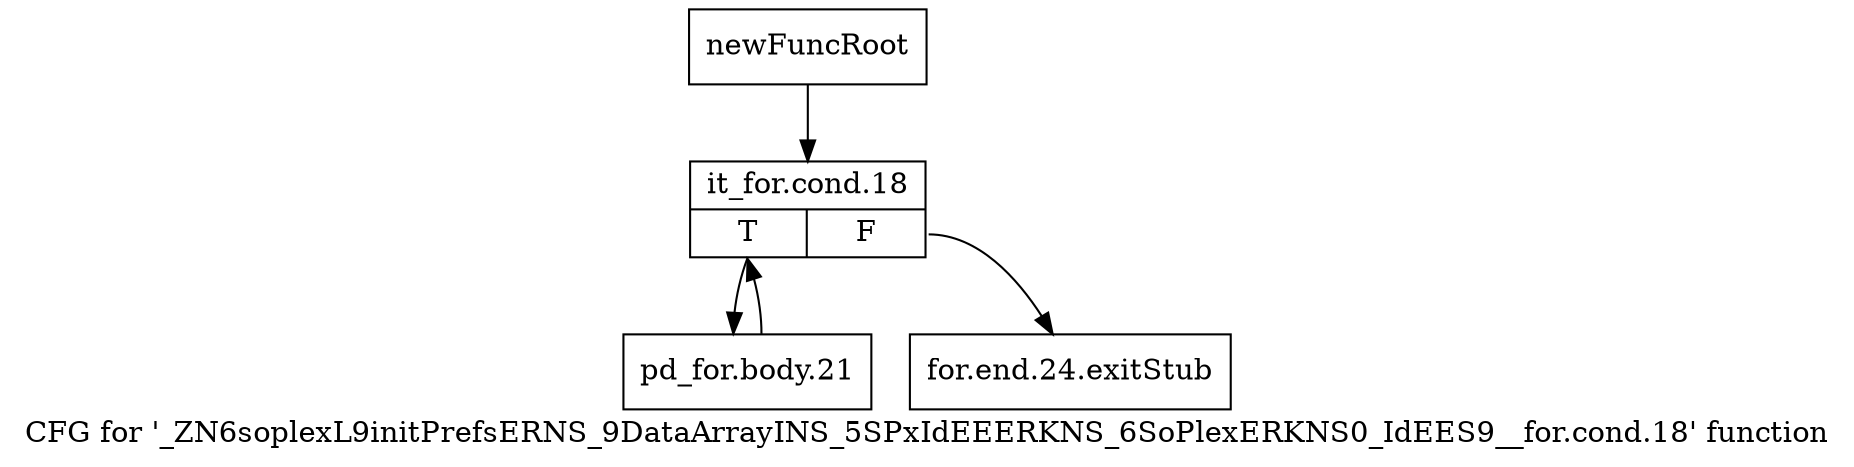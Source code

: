 digraph "CFG for '_ZN6soplexL9initPrefsERNS_9DataArrayINS_5SPxIdEEERKNS_6SoPlexERKNS0_IdEES9__for.cond.18' function" {
	label="CFG for '_ZN6soplexL9initPrefsERNS_9DataArrayINS_5SPxIdEEERKNS_6SoPlexERKNS0_IdEES9__for.cond.18' function";

	Node0x2b35390 [shape=record,label="{newFuncRoot}"];
	Node0x2b35390 -> Node0x2b35430;
	Node0x2b353e0 [shape=record,label="{for.end.24.exitStub}"];
	Node0x2b35430 [shape=record,label="{it_for.cond.18|{<s0>T|<s1>F}}"];
	Node0x2b35430:s0 -> Node0x2b35480;
	Node0x2b35430:s1 -> Node0x2b353e0;
	Node0x2b35480 [shape=record,label="{pd_for.body.21}"];
	Node0x2b35480 -> Node0x2b35430;
}
